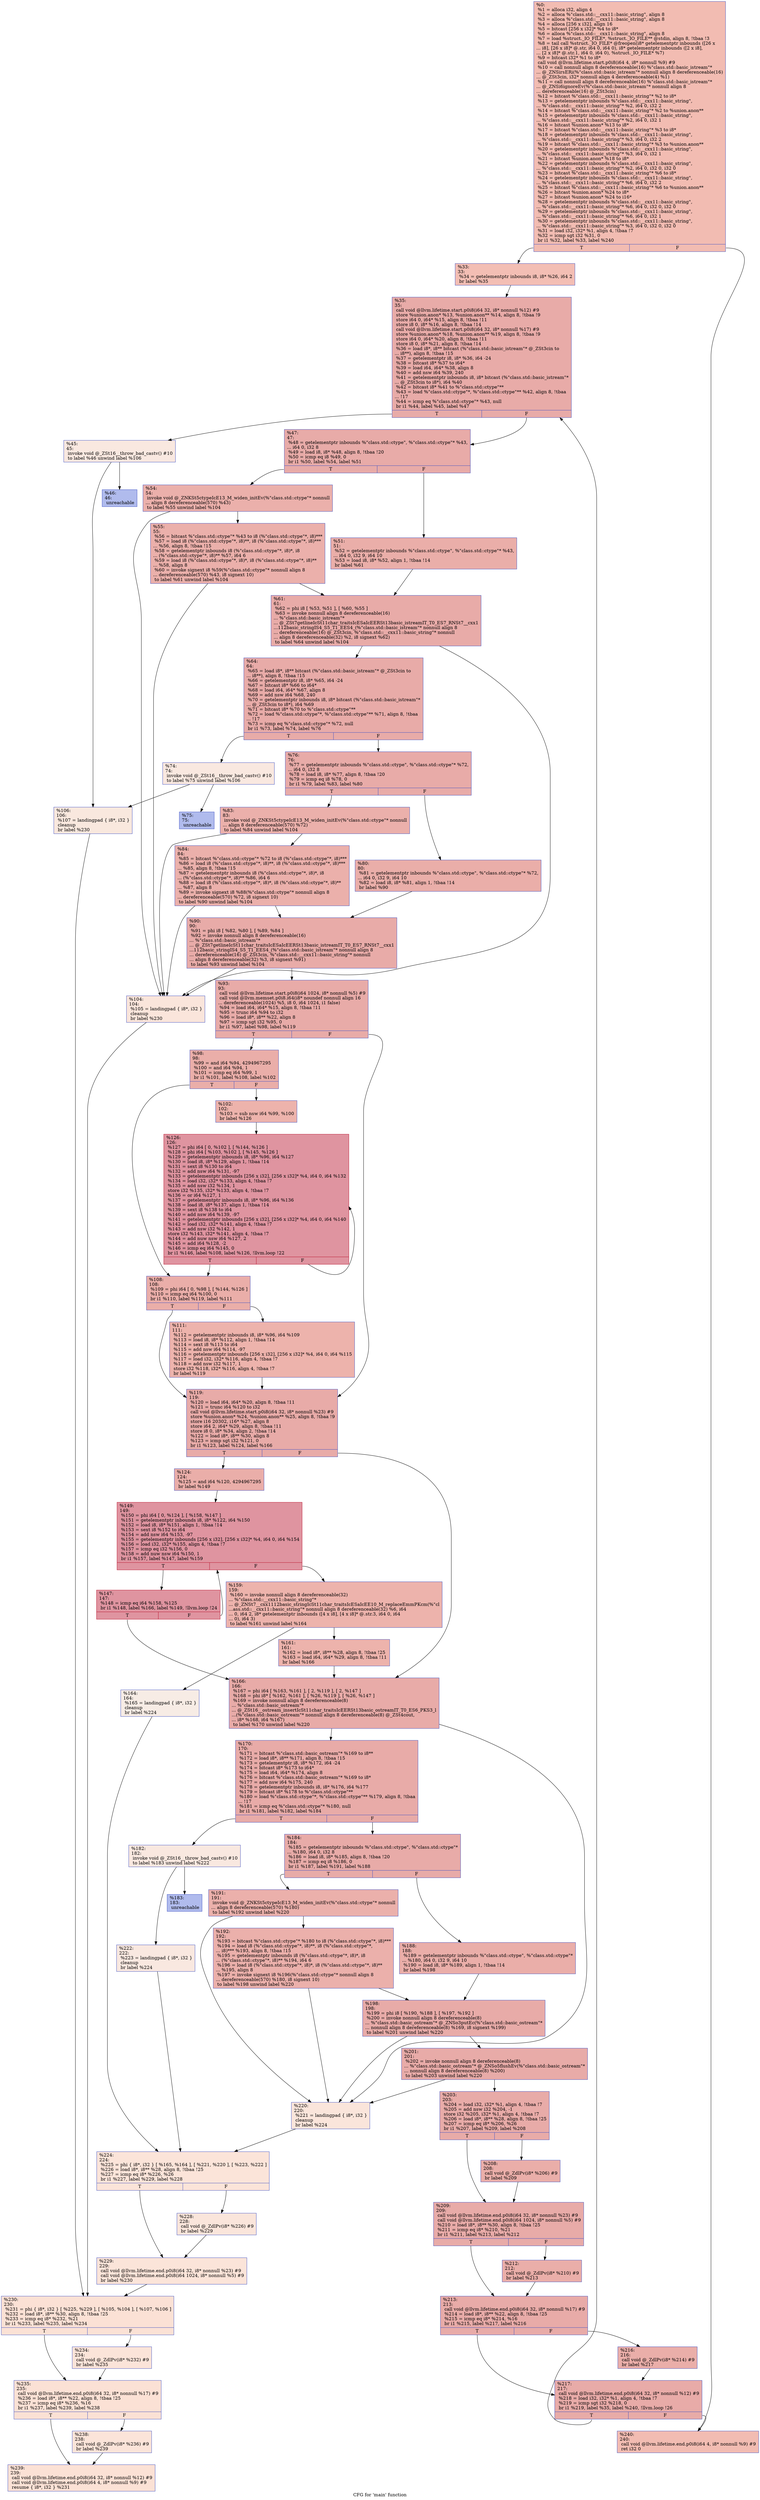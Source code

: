 digraph "CFG for 'main' function" {
	label="CFG for 'main' function";

	Node0x55a5cb21add0 [shape=record,color="#3d50c3ff", style=filled, fillcolor="#e1675170",label="{%0:\l  %1 = alloca i32, align 4\l  %2 = alloca %\"class.std::__cxx11::basic_string\", align 8\l  %3 = alloca %\"class.std::__cxx11::basic_string\", align 8\l  %4 = alloca [256 x i32], align 16\l  %5 = bitcast [256 x i32]* %4 to i8*\l  %6 = alloca %\"class.std::__cxx11::basic_string\", align 8\l  %7 = load %struct._IO_FILE*, %struct._IO_FILE** @stdin, align 8, !tbaa !3\l  %8 = tail call %struct._IO_FILE* @freopen(i8* getelementptr inbounds ([26 x\l... i8], [26 x i8]* @.str, i64 0, i64 0), i8* getelementptr inbounds ([2 x i8],\l... [2 x i8]* @.str.1, i64 0, i64 0), %struct._IO_FILE* %7)\l  %9 = bitcast i32* %1 to i8*\l  call void @llvm.lifetime.start.p0i8(i64 4, i8* nonnull %9) #9\l  %10 = call nonnull align 8 dereferenceable(16) %\"class.std::basic_istream\"*\l... @_ZNSirsERi(%\"class.std::basic_istream\"* nonnull align 8 dereferenceable(16)\l... @_ZSt3cin, i32* nonnull align 4 dereferenceable(4) %1)\l  %11 = call nonnull align 8 dereferenceable(16) %\"class.std::basic_istream\"*\l... @_ZNSi6ignoreEv(%\"class.std::basic_istream\"* nonnull align 8\l... dereferenceable(16) @_ZSt3cin)\l  %12 = bitcast %\"class.std::__cxx11::basic_string\"* %2 to i8*\l  %13 = getelementptr inbounds %\"class.std::__cxx11::basic_string\",\l... %\"class.std::__cxx11::basic_string\"* %2, i64 0, i32 2\l  %14 = bitcast %\"class.std::__cxx11::basic_string\"* %2 to %union.anon**\l  %15 = getelementptr inbounds %\"class.std::__cxx11::basic_string\",\l... %\"class.std::__cxx11::basic_string\"* %2, i64 0, i32 1\l  %16 = bitcast %union.anon* %13 to i8*\l  %17 = bitcast %\"class.std::__cxx11::basic_string\"* %3 to i8*\l  %18 = getelementptr inbounds %\"class.std::__cxx11::basic_string\",\l... %\"class.std::__cxx11::basic_string\"* %3, i64 0, i32 2\l  %19 = bitcast %\"class.std::__cxx11::basic_string\"* %3 to %union.anon**\l  %20 = getelementptr inbounds %\"class.std::__cxx11::basic_string\",\l... %\"class.std::__cxx11::basic_string\"* %3, i64 0, i32 1\l  %21 = bitcast %union.anon* %18 to i8*\l  %22 = getelementptr inbounds %\"class.std::__cxx11::basic_string\",\l... %\"class.std::__cxx11::basic_string\"* %2, i64 0, i32 0, i32 0\l  %23 = bitcast %\"class.std::__cxx11::basic_string\"* %6 to i8*\l  %24 = getelementptr inbounds %\"class.std::__cxx11::basic_string\",\l... %\"class.std::__cxx11::basic_string\"* %6, i64 0, i32 2\l  %25 = bitcast %\"class.std::__cxx11::basic_string\"* %6 to %union.anon**\l  %26 = bitcast %union.anon* %24 to i8*\l  %27 = bitcast %union.anon* %24 to i16*\l  %28 = getelementptr inbounds %\"class.std::__cxx11::basic_string\",\l... %\"class.std::__cxx11::basic_string\"* %6, i64 0, i32 0, i32 0\l  %29 = getelementptr inbounds %\"class.std::__cxx11::basic_string\",\l... %\"class.std::__cxx11::basic_string\"* %6, i64 0, i32 1\l  %30 = getelementptr inbounds %\"class.std::__cxx11::basic_string\",\l... %\"class.std::__cxx11::basic_string\"* %3, i64 0, i32 0, i32 0\l  %31 = load i32, i32* %1, align 4, !tbaa !7\l  %32 = icmp sgt i32 %31, 0\l  br i1 %32, label %33, label %240\l|{<s0>T|<s1>F}}"];
	Node0x55a5cb21add0:s0 -> Node0x55a5cb21e510;
	Node0x55a5cb21add0:s1 -> Node0x55a5cb21e5a0;
	Node0x55a5cb21e510 [shape=record,color="#3d50c3ff", style=filled, fillcolor="#e36c5570",label="{%33:\l33:                                               \l  %34 = getelementptr inbounds i8, i8* %26, i64 2\l  br label %35\l}"];
	Node0x55a5cb21e510 -> Node0x55a5cb21e7b0;
	Node0x55a5cb21e7b0 [shape=record,color="#3d50c3ff", style=filled, fillcolor="#cc403a70",label="{%35:\l35:                                               \l  call void @llvm.lifetime.start.p0i8(i64 32, i8* nonnull %12) #9\l  store %union.anon* %13, %union.anon** %14, align 8, !tbaa !9\l  store i64 0, i64* %15, align 8, !tbaa !11\l  store i8 0, i8* %16, align 8, !tbaa !14\l  call void @llvm.lifetime.start.p0i8(i64 32, i8* nonnull %17) #9\l  store %union.anon* %18, %union.anon** %19, align 8, !tbaa !9\l  store i64 0, i64* %20, align 8, !tbaa !11\l  store i8 0, i8* %21, align 8, !tbaa !14\l  %36 = load i8*, i8** bitcast (%\"class.std::basic_istream\"* @_ZSt3cin to\l... i8**), align 8, !tbaa !15\l  %37 = getelementptr i8, i8* %36, i64 -24\l  %38 = bitcast i8* %37 to i64*\l  %39 = load i64, i64* %38, align 8\l  %40 = add nsw i64 %39, 240\l  %41 = getelementptr inbounds i8, i8* bitcast (%\"class.std::basic_istream\"*\l... @_ZSt3cin to i8*), i64 %40\l  %42 = bitcast i8* %41 to %\"class.std::ctype\"**\l  %43 = load %\"class.std::ctype\"*, %\"class.std::ctype\"** %42, align 8, !tbaa\l... !17\l  %44 = icmp eq %\"class.std::ctype\"* %43, null\l  br i1 %44, label %45, label %47\l|{<s0>T|<s1>F}}"];
	Node0x55a5cb21e7b0:s0 -> Node0x55a5cb220b90;
	Node0x55a5cb21e7b0:s1 -> Node0x55a5cb220c20;
	Node0x55a5cb220b90 [shape=record,color="#3d50c3ff", style=filled, fillcolor="#f1ccb870",label="{%45:\l45:                                               \l  invoke void @_ZSt16__throw_bad_castv() #10\l          to label %46 unwind label %106\l}"];
	Node0x55a5cb220b90 -> Node0x55a5cb220db0;
	Node0x55a5cb220b90 -> Node0x55a5cb220e00;
	Node0x55a5cb220db0 [shape=record,color="#3d50c3ff", style=filled, fillcolor="#4c66d670",label="{%46:\l46:                                               \l  unreachable\l}"];
	Node0x55a5cb220c20 [shape=record,color="#3d50c3ff", style=filled, fillcolor="#cc403a70",label="{%47:\l47:                                               \l  %48 = getelementptr inbounds %\"class.std::ctype\", %\"class.std::ctype\"* %43,\l... i64 0, i32 8\l  %49 = load i8, i8* %48, align 8, !tbaa !20\l  %50 = icmp eq i8 %49, 0\l  br i1 %50, label %54, label %51\l|{<s0>T|<s1>F}}"];
	Node0x55a5cb220c20:s0 -> Node0x55a5cb221390;
	Node0x55a5cb220c20:s1 -> Node0x55a5cb221420;
	Node0x55a5cb221420 [shape=record,color="#3d50c3ff", style=filled, fillcolor="#d0473d70",label="{%51:\l51:                                               \l  %52 = getelementptr inbounds %\"class.std::ctype\", %\"class.std::ctype\"* %43,\l... i64 0, i32 9, i64 10\l  %53 = load i8, i8* %52, align 1, !tbaa !14\l  br label %61\l}"];
	Node0x55a5cb221420 -> Node0x55a5cb221630;
	Node0x55a5cb221390 [shape=record,color="#3d50c3ff", style=filled, fillcolor="#d24b4070",label="{%54:\l54:                                               \l  invoke void @_ZNKSt5ctypeIcE13_M_widen_initEv(%\"class.std::ctype\"* nonnull\l... align 8 dereferenceable(570) %43)\l          to label %55 unwind label %104\l}"];
	Node0x55a5cb221390 -> Node0x55a5cb221770;
	Node0x55a5cb221390 -> Node0x55a5cb2217c0;
	Node0x55a5cb221770 [shape=record,color="#3d50c3ff", style=filled, fillcolor="#d24b4070",label="{%55:\l55:                                               \l  %56 = bitcast %\"class.std::ctype\"* %43 to i8 (%\"class.std::ctype\"*, i8)***\l  %57 = load i8 (%\"class.std::ctype\"*, i8)**, i8 (%\"class.std::ctype\"*, i8)***\l... %56, align 8, !tbaa !15\l  %58 = getelementptr inbounds i8 (%\"class.std::ctype\"*, i8)*, i8\l... (%\"class.std::ctype\"*, i8)** %57, i64 6\l  %59 = load i8 (%\"class.std::ctype\"*, i8)*, i8 (%\"class.std::ctype\"*, i8)**\l... %58, align 8\l  %60 = invoke signext i8 %59(%\"class.std::ctype\"* nonnull align 8\l... dereferenceable(570) %43, i8 signext 10)\l          to label %61 unwind label %104\l}"];
	Node0x55a5cb221770 -> Node0x55a5cb221630;
	Node0x55a5cb221770 -> Node0x55a5cb2217c0;
	Node0x55a5cb221630 [shape=record,color="#3d50c3ff", style=filled, fillcolor="#cc403a70",label="{%61:\l61:                                               \l  %62 = phi i8 [ %53, %51 ], [ %60, %55 ]\l  %63 = invoke nonnull align 8 dereferenceable(16)\l... %\"class.std::basic_istream\"*\l... @_ZSt7getlineIcSt11char_traitsIcESaIcEERSt13basic_istreamIT_T0_ES7_RNSt7__cxx1\l...112basic_stringIS4_S5_T1_EES4_(%\"class.std::basic_istream\"* nonnull align 8\l... dereferenceable(16) @_ZSt3cin, %\"class.std::__cxx11::basic_string\"* nonnull\l... align 8 dereferenceable(32) %2, i8 signext %62)\l          to label %64 unwind label %104\l}"];
	Node0x55a5cb221630 -> Node0x55a5cb222e00;
	Node0x55a5cb221630 -> Node0x55a5cb2217c0;
	Node0x55a5cb222e00 [shape=record,color="#3d50c3ff", style=filled, fillcolor="#cc403a70",label="{%64:\l64:                                               \l  %65 = load i8*, i8** bitcast (%\"class.std::basic_istream\"* @_ZSt3cin to\l... i8**), align 8, !tbaa !15\l  %66 = getelementptr i8, i8* %65, i64 -24\l  %67 = bitcast i8* %66 to i64*\l  %68 = load i64, i64* %67, align 8\l  %69 = add nsw i64 %68, 240\l  %70 = getelementptr inbounds i8, i8* bitcast (%\"class.std::basic_istream\"*\l... @_ZSt3cin to i8*), i64 %69\l  %71 = bitcast i8* %70 to %\"class.std::ctype\"**\l  %72 = load %\"class.std::ctype\"*, %\"class.std::ctype\"** %71, align 8, !tbaa\l... !17\l  %73 = icmp eq %\"class.std::ctype\"* %72, null\l  br i1 %73, label %74, label %76\l|{<s0>T|<s1>F}}"];
	Node0x55a5cb222e00:s0 -> Node0x55a5cb223a80;
	Node0x55a5cb222e00:s1 -> Node0x55a5cb223ad0;
	Node0x55a5cb223a80 [shape=record,color="#3d50c3ff", style=filled, fillcolor="#f1ccb870",label="{%74:\l74:                                               \l  invoke void @_ZSt16__throw_bad_castv() #10\l          to label %75 unwind label %106\l}"];
	Node0x55a5cb223a80 -> Node0x55a5cb223c40;
	Node0x55a5cb223a80 -> Node0x55a5cb220e00;
	Node0x55a5cb223c40 [shape=record,color="#3d50c3ff", style=filled, fillcolor="#4c66d670",label="{%75:\l75:                                               \l  unreachable\l}"];
	Node0x55a5cb223ad0 [shape=record,color="#3d50c3ff", style=filled, fillcolor="#cc403a70",label="{%76:\l76:                                               \l  %77 = getelementptr inbounds %\"class.std::ctype\", %\"class.std::ctype\"* %72,\l... i64 0, i32 8\l  %78 = load i8, i8* %77, align 8, !tbaa !20\l  %79 = icmp eq i8 %78, 0\l  br i1 %79, label %83, label %80\l|{<s0>T|<s1>F}}"];
	Node0x55a5cb223ad0:s0 -> Node0x55a5cb2245f0;
	Node0x55a5cb223ad0:s1 -> Node0x55a5cb224640;
	Node0x55a5cb224640 [shape=record,color="#3d50c3ff", style=filled, fillcolor="#d0473d70",label="{%80:\l80:                                               \l  %81 = getelementptr inbounds %\"class.std::ctype\", %\"class.std::ctype\"* %72,\l... i64 0, i32 9, i64 10\l  %82 = load i8, i8* %81, align 1, !tbaa !14\l  br label %90\l}"];
	Node0x55a5cb224640 -> Node0x55a5cb2247b0;
	Node0x55a5cb2245f0 [shape=record,color="#3d50c3ff", style=filled, fillcolor="#d24b4070",label="{%83:\l83:                                               \l  invoke void @_ZNKSt5ctypeIcE13_M_widen_initEv(%\"class.std::ctype\"* nonnull\l... align 8 dereferenceable(570) %72)\l          to label %84 unwind label %104\l}"];
	Node0x55a5cb2245f0 -> Node0x55a5cb224870;
	Node0x55a5cb2245f0 -> Node0x55a5cb2217c0;
	Node0x55a5cb224870 [shape=record,color="#3d50c3ff", style=filled, fillcolor="#d24b4070",label="{%84:\l84:                                               \l  %85 = bitcast %\"class.std::ctype\"* %72 to i8 (%\"class.std::ctype\"*, i8)***\l  %86 = load i8 (%\"class.std::ctype\"*, i8)**, i8 (%\"class.std::ctype\"*, i8)***\l... %85, align 8, !tbaa !15\l  %87 = getelementptr inbounds i8 (%\"class.std::ctype\"*, i8)*, i8\l... (%\"class.std::ctype\"*, i8)** %86, i64 6\l  %88 = load i8 (%\"class.std::ctype\"*, i8)*, i8 (%\"class.std::ctype\"*, i8)**\l... %87, align 8\l  %89 = invoke signext i8 %88(%\"class.std::ctype\"* nonnull align 8\l... dereferenceable(570) %72, i8 signext 10)\l          to label %90 unwind label %104\l}"];
	Node0x55a5cb224870 -> Node0x55a5cb2247b0;
	Node0x55a5cb224870 -> Node0x55a5cb2217c0;
	Node0x55a5cb2247b0 [shape=record,color="#3d50c3ff", style=filled, fillcolor="#cc403a70",label="{%90:\l90:                                               \l  %91 = phi i8 [ %82, %80 ], [ %89, %84 ]\l  %92 = invoke nonnull align 8 dereferenceable(16)\l... %\"class.std::basic_istream\"*\l... @_ZSt7getlineIcSt11char_traitsIcESaIcEERSt13basic_istreamIT_T0_ES7_RNSt7__cxx1\l...112basic_stringIS4_S5_T1_EES4_(%\"class.std::basic_istream\"* nonnull align 8\l... dereferenceable(16) @_ZSt3cin, %\"class.std::__cxx11::basic_string\"* nonnull\l... align 8 dereferenceable(32) %3, i8 signext %91)\l          to label %93 unwind label %104\l}"];
	Node0x55a5cb2247b0 -> Node0x55a5cb224e00;
	Node0x55a5cb2247b0 -> Node0x55a5cb2217c0;
	Node0x55a5cb224e00 [shape=record,color="#3d50c3ff", style=filled, fillcolor="#cc403a70",label="{%93:\l93:                                               \l  call void @llvm.lifetime.start.p0i8(i64 1024, i8* nonnull %5) #9\l  call void @llvm.memset.p0i8.i64(i8* noundef nonnull align 16\l... dereferenceable(1024) %5, i8 0, i64 1024, i1 false)\l  %94 = load i64, i64* %15, align 8, !tbaa !11\l  %95 = trunc i64 %94 to i32\l  %96 = load i8*, i8** %22, align 8\l  %97 = icmp sgt i32 %95, 0\l  br i1 %97, label %98, label %119\l|{<s0>T|<s1>F}}"];
	Node0x55a5cb224e00:s0 -> Node0x55a5cb225650;
	Node0x55a5cb224e00:s1 -> Node0x55a5cb2256a0;
	Node0x55a5cb225650 [shape=record,color="#3d50c3ff", style=filled, fillcolor="#d0473d70",label="{%98:\l98:                                               \l  %99 = and i64 %94, 4294967295\l  %100 = and i64 %94, 1\l  %101 = icmp eq i64 %99, 1\l  br i1 %101, label %108, label %102\l|{<s0>T|<s1>F}}"];
	Node0x55a5cb225650:s0 -> Node0x55a5cb225980;
	Node0x55a5cb225650:s1 -> Node0x55a5cb2259d0;
	Node0x55a5cb2259d0 [shape=record,color="#3d50c3ff", style=filled, fillcolor="#d6524470",label="{%102:\l102:                                              \l  %103 = sub nsw i64 %99, %100\l  br label %126\l}"];
	Node0x55a5cb2259d0 -> Node0x55a5cb225ba0;
	Node0x55a5cb2217c0 [shape=record,color="#3d50c3ff", style=filled, fillcolor="#f4c5ad70",label="{%104:\l104:                                              \l  %105 = landingpad \{ i8*, i32 \}\l          cleanup\l  br label %230\l}"];
	Node0x55a5cb2217c0 -> Node0x55a5cb225cb0;
	Node0x55a5cb220e00 [shape=record,color="#3d50c3ff", style=filled, fillcolor="#f2cab570",label="{%106:\l106:                                              \l  %107 = landingpad \{ i8*, i32 \}\l          cleanup\l  br label %230\l}"];
	Node0x55a5cb220e00 -> Node0x55a5cb225cb0;
	Node0x55a5cb225980 [shape=record,color="#3d50c3ff", style=filled, fillcolor="#d0473d70",label="{%108:\l108:                                              \l  %109 = phi i64 [ 0, %98 ], [ %144, %126 ]\l  %110 = icmp eq i64 %100, 0\l  br i1 %110, label %119, label %111\l|{<s0>T|<s1>F}}"];
	Node0x55a5cb225980:s0 -> Node0x55a5cb2256a0;
	Node0x55a5cb225980:s1 -> Node0x55a5cb225fc0;
	Node0x55a5cb225fc0 [shape=record,color="#3d50c3ff", style=filled, fillcolor="#d6524470",label="{%111:\l111:                                              \l  %112 = getelementptr inbounds i8, i8* %96, i64 %109\l  %113 = load i8, i8* %112, align 1, !tbaa !14\l  %114 = sext i8 %113 to i64\l  %115 = add nsw i64 %114, -97\l  %116 = getelementptr inbounds [256 x i32], [256 x i32]* %4, i64 0, i64 %115\l  %117 = load i32, i32* %116, align 4, !tbaa !7\l  %118 = add nsw i32 %117, 1\l  store i32 %118, i32* %116, align 4, !tbaa !7\l  br label %119\l}"];
	Node0x55a5cb225fc0 -> Node0x55a5cb2256a0;
	Node0x55a5cb2256a0 [shape=record,color="#3d50c3ff", style=filled, fillcolor="#cc403a70",label="{%119:\l119:                                              \l  %120 = load i64, i64* %20, align 8, !tbaa !11\l  %121 = trunc i64 %120 to i32\l  call void @llvm.lifetime.start.p0i8(i64 32, i8* nonnull %23) #9\l  store %union.anon* %24, %union.anon** %25, align 8, !tbaa !9\l  store i16 20302, i16* %27, align 8\l  store i64 2, i64* %29, align 8, !tbaa !11\l  store i8 0, i8* %34, align 2, !tbaa !14\l  %122 = load i8*, i8** %30, align 8\l  %123 = icmp sgt i32 %121, 0\l  br i1 %123, label %124, label %166\l|{<s0>T|<s1>F}}"];
	Node0x55a5cb2256a0:s0 -> Node0x55a5cb2271c0;
	Node0x55a5cb2256a0:s1 -> Node0x55a5cb227210;
	Node0x55a5cb2271c0 [shape=record,color="#3d50c3ff", style=filled, fillcolor="#d0473d70",label="{%124:\l124:                                              \l  %125 = and i64 %120, 4294967295\l  br label %149\l}"];
	Node0x55a5cb2271c0 -> Node0x55a5cb2273a0;
	Node0x55a5cb225ba0 [shape=record,color="#b70d28ff", style=filled, fillcolor="#b70d2870",label="{%126:\l126:                                              \l  %127 = phi i64 [ 0, %102 ], [ %144, %126 ]\l  %128 = phi i64 [ %103, %102 ], [ %145, %126 ]\l  %129 = getelementptr inbounds i8, i8* %96, i64 %127\l  %130 = load i8, i8* %129, align 1, !tbaa !14\l  %131 = sext i8 %130 to i64\l  %132 = add nsw i64 %131, -97\l  %133 = getelementptr inbounds [256 x i32], [256 x i32]* %4, i64 0, i64 %132\l  %134 = load i32, i32* %133, align 4, !tbaa !7\l  %135 = add nsw i32 %134, 1\l  store i32 %135, i32* %133, align 4, !tbaa !7\l  %136 = or i64 %127, 1\l  %137 = getelementptr inbounds i8, i8* %96, i64 %136\l  %138 = load i8, i8* %137, align 1, !tbaa !14\l  %139 = sext i8 %138 to i64\l  %140 = add nsw i64 %139, -97\l  %141 = getelementptr inbounds [256 x i32], [256 x i32]* %4, i64 0, i64 %140\l  %142 = load i32, i32* %141, align 4, !tbaa !7\l  %143 = add nsw i32 %142, 1\l  store i32 %143, i32* %141, align 4, !tbaa !7\l  %144 = add nuw nsw i64 %127, 2\l  %145 = add i64 %128, -2\l  %146 = icmp eq i64 %145, 0\l  br i1 %146, label %108, label %126, !llvm.loop !22\l|{<s0>T|<s1>F}}"];
	Node0x55a5cb225ba0:s0 -> Node0x55a5cb225980;
	Node0x55a5cb225ba0:s1 -> Node0x55a5cb225ba0;
	Node0x55a5cb228980 [shape=record,color="#b70d28ff", style=filled, fillcolor="#b70d2870",label="{%147:\l147:                                              \l  %148 = icmp eq i64 %158, %125\l  br i1 %148, label %166, label %149, !llvm.loop !24\l|{<s0>T|<s1>F}}"];
	Node0x55a5cb228980:s0 -> Node0x55a5cb227210;
	Node0x55a5cb228980:s1 -> Node0x55a5cb2273a0;
	Node0x55a5cb2273a0 [shape=record,color="#b70d28ff", style=filled, fillcolor="#b70d2870",label="{%149:\l149:                                              \l  %150 = phi i64 [ 0, %124 ], [ %158, %147 ]\l  %151 = getelementptr inbounds i8, i8* %122, i64 %150\l  %152 = load i8, i8* %151, align 1, !tbaa !14\l  %153 = sext i8 %152 to i64\l  %154 = add nsw i64 %153, -97\l  %155 = getelementptr inbounds [256 x i32], [256 x i32]* %4, i64 0, i64 %154\l  %156 = load i32, i32* %155, align 4, !tbaa !7\l  %157 = icmp eq i32 %156, 0\l  %158 = add nuw nsw i64 %150, 1\l  br i1 %157, label %147, label %159\l|{<s0>T|<s1>F}}"];
	Node0x55a5cb2273a0:s0 -> Node0x55a5cb228980;
	Node0x55a5cb2273a0:s1 -> Node0x55a5cb2290e0;
	Node0x55a5cb2290e0 [shape=record,color="#3d50c3ff", style=filled, fillcolor="#d6524470",label="{%159:\l159:                                              \l  %160 = invoke nonnull align 8 dereferenceable(32)\l... %\"class.std::__cxx11::basic_string\"*\l... @_ZNSt7__cxx1112basic_stringIcSt11char_traitsIcESaIcEE10_M_replaceEmmPKcm(%\"cl\l...ass.std::__cxx11::basic_string\"* nonnull align 8 dereferenceable(32) %6, i64\l... 0, i64 2, i8* getelementptr inbounds ([4 x i8], [4 x i8]* @.str.3, i64 0, i64\l... 0), i64 3)\l          to label %161 unwind label %164\l}"];
	Node0x55a5cb2290e0 -> Node0x55a5cb2292f0;
	Node0x55a5cb2290e0 -> Node0x55a5cb229340;
	Node0x55a5cb2292f0 [shape=record,color="#3d50c3ff", style=filled, fillcolor="#d6524470",label="{%161:\l161:                                              \l  %162 = load i8*, i8** %28, align 8, !tbaa !25\l  %163 = load i64, i64* %29, align 8, !tbaa !11\l  br label %166\l}"];
	Node0x55a5cb2292f0 -> Node0x55a5cb227210;
	Node0x55a5cb229340 [shape=record,color="#3d50c3ff", style=filled, fillcolor="#ecd3c570",label="{%164:\l164:                                              \l  %165 = landingpad \{ i8*, i32 \}\l          cleanup\l  br label %224\l}"];
	Node0x55a5cb229340 -> Node0x55a5cb229940;
	Node0x55a5cb227210 [shape=record,color="#3d50c3ff", style=filled, fillcolor="#cc403a70",label="{%166:\l166:                                              \l  %167 = phi i64 [ %163, %161 ], [ 2, %119 ], [ 2, %147 ]\l  %168 = phi i8* [ %162, %161 ], [ %26, %119 ], [ %26, %147 ]\l  %169 = invoke nonnull align 8 dereferenceable(8)\l... %\"class.std::basic_ostream\"*\l... @_ZSt16__ostream_insertIcSt11char_traitsIcEERSt13basic_ostreamIT_T0_ES6_PKS3_l\l...(%\"class.std::basic_ostream\"* nonnull align 8 dereferenceable(8) @_ZSt4cout,\l... i8* %168, i64 %167)\l          to label %170 unwind label %220\l}"];
	Node0x55a5cb227210 -> Node0x55a5cb229bf0;
	Node0x55a5cb227210 -> Node0x55a5cb229c40;
	Node0x55a5cb229bf0 [shape=record,color="#3d50c3ff", style=filled, fillcolor="#cc403a70",label="{%170:\l170:                                              \l  %171 = bitcast %\"class.std::basic_ostream\"* %169 to i8**\l  %172 = load i8*, i8** %171, align 8, !tbaa !15\l  %173 = getelementptr i8, i8* %172, i64 -24\l  %174 = bitcast i8* %173 to i64*\l  %175 = load i64, i64* %174, align 8\l  %176 = bitcast %\"class.std::basic_ostream\"* %169 to i8*\l  %177 = add nsw i64 %175, 240\l  %178 = getelementptr inbounds i8, i8* %176, i64 %177\l  %179 = bitcast i8* %178 to %\"class.std::ctype\"**\l  %180 = load %\"class.std::ctype\"*, %\"class.std::ctype\"** %179, align 8, !tbaa\l... !17\l  %181 = icmp eq %\"class.std::ctype\"* %180, null\l  br i1 %181, label %182, label %184\l|{<s0>T|<s1>F}}"];
	Node0x55a5cb229bf0:s0 -> Node0x55a5cb22a570;
	Node0x55a5cb229bf0:s1 -> Node0x55a5cb22a5c0;
	Node0x55a5cb22a570 [shape=record,color="#3d50c3ff", style=filled, fillcolor="#f1ccb870",label="{%182:\l182:                                              \l  invoke void @_ZSt16__throw_bad_castv() #10\l          to label %183 unwind label %222\l}"];
	Node0x55a5cb22a570 -> Node0x55a5cb22a730;
	Node0x55a5cb22a570 -> Node0x55a5cb22a780;
	Node0x55a5cb22a730 [shape=record,color="#3d50c3ff", style=filled, fillcolor="#4c66d670",label="{%183:\l183:                                              \l  unreachable\l}"];
	Node0x55a5cb22a5c0 [shape=record,color="#3d50c3ff", style=filled, fillcolor="#cc403a70",label="{%184:\l184:                                              \l  %185 = getelementptr inbounds %\"class.std::ctype\", %\"class.std::ctype\"*\l... %180, i64 0, i32 8\l  %186 = load i8, i8* %185, align 8, !tbaa !20\l  %187 = icmp eq i8 %186, 0\l  br i1 %187, label %191, label %188\l|{<s0>T|<s1>F}}"];
	Node0x55a5cb22a5c0:s0 -> Node0x55a5cb22ab60;
	Node0x55a5cb22a5c0:s1 -> Node0x55a5cb22abb0;
	Node0x55a5cb22abb0 [shape=record,color="#3d50c3ff", style=filled, fillcolor="#d0473d70",label="{%188:\l188:                                              \l  %189 = getelementptr inbounds %\"class.std::ctype\", %\"class.std::ctype\"*\l... %180, i64 0, i32 9, i64 10\l  %190 = load i8, i8* %189, align 1, !tbaa !14\l  br label %198\l}"];
	Node0x55a5cb22abb0 -> Node0x55a5cb22ae00;
	Node0x55a5cb22ab60 [shape=record,color="#3d50c3ff", style=filled, fillcolor="#d24b4070",label="{%191:\l191:                                              \l  invoke void @_ZNKSt5ctypeIcE13_M_widen_initEv(%\"class.std::ctype\"* nonnull\l... align 8 dereferenceable(570) %180)\l          to label %192 unwind label %220\l}"];
	Node0x55a5cb22ab60 -> Node0x55a5cb22aec0;
	Node0x55a5cb22ab60 -> Node0x55a5cb229c40;
	Node0x55a5cb22aec0 [shape=record,color="#3d50c3ff", style=filled, fillcolor="#d24b4070",label="{%192:\l192:                                              \l  %193 = bitcast %\"class.std::ctype\"* %180 to i8 (%\"class.std::ctype\"*, i8)***\l  %194 = load i8 (%\"class.std::ctype\"*, i8)**, i8 (%\"class.std::ctype\"*,\l... i8)*** %193, align 8, !tbaa !15\l  %195 = getelementptr inbounds i8 (%\"class.std::ctype\"*, i8)*, i8\l... (%\"class.std::ctype\"*, i8)** %194, i64 6\l  %196 = load i8 (%\"class.std::ctype\"*, i8)*, i8 (%\"class.std::ctype\"*, i8)**\l... %195, align 8\l  %197 = invoke signext i8 %196(%\"class.std::ctype\"* nonnull align 8\l... dereferenceable(570) %180, i8 signext 10)\l          to label %198 unwind label %220\l}"];
	Node0x55a5cb22aec0 -> Node0x55a5cb22ae00;
	Node0x55a5cb22aec0 -> Node0x55a5cb229c40;
	Node0x55a5cb22ae00 [shape=record,color="#3d50c3ff", style=filled, fillcolor="#cc403a70",label="{%198:\l198:                                              \l  %199 = phi i8 [ %190, %188 ], [ %197, %192 ]\l  %200 = invoke nonnull align 8 dereferenceable(8)\l... %\"class.std::basic_ostream\"* @_ZNSo3putEc(%\"class.std::basic_ostream\"*\l... nonnull align 8 dereferenceable(8) %169, i8 signext %199)\l          to label %201 unwind label %220\l}"];
	Node0x55a5cb22ae00 -> Node0x55a5cb22b3f0;
	Node0x55a5cb22ae00 -> Node0x55a5cb229c40;
	Node0x55a5cb22b3f0 [shape=record,color="#3d50c3ff", style=filled, fillcolor="#cc403a70",label="{%201:\l201:                                              \l  %202 = invoke nonnull align 8 dereferenceable(8)\l... %\"class.std::basic_ostream\"* @_ZNSo5flushEv(%\"class.std::basic_ostream\"*\l... nonnull align 8 dereferenceable(8) %200)\l          to label %203 unwind label %220\l}"];
	Node0x55a5cb22b3f0 -> Node0x55a5cb22b680;
	Node0x55a5cb22b3f0 -> Node0x55a5cb229c40;
	Node0x55a5cb22b680 [shape=record,color="#3d50c3ff", style=filled, fillcolor="#cc403a70",label="{%203:\l203:                                              \l  %204 = load i32, i32* %1, align 4, !tbaa !7\l  %205 = add nsw i32 %204, -1\l  store i32 %205, i32* %1, align 4, !tbaa !7\l  %206 = load i8*, i8** %28, align 8, !tbaa !25\l  %207 = icmp eq i8* %206, %26\l  br i1 %207, label %209, label %208\l|{<s0>T|<s1>F}}"];
	Node0x55a5cb22b680:s0 -> Node0x55a5cb22c1c0;
	Node0x55a5cb22b680:s1 -> Node0x55a5cb22c210;
	Node0x55a5cb22c210 [shape=record,color="#3d50c3ff", style=filled, fillcolor="#d0473d70",label="{%208:\l208:                                              \l  call void @_ZdlPv(i8* %206) #9\l  br label %209\l}"];
	Node0x55a5cb22c210 -> Node0x55a5cb22c1c0;
	Node0x55a5cb22c1c0 [shape=record,color="#3d50c3ff", style=filled, fillcolor="#cc403a70",label="{%209:\l209:                                              \l  call void @llvm.lifetime.end.p0i8(i64 32, i8* nonnull %23) #9\l  call void @llvm.lifetime.end.p0i8(i64 1024, i8* nonnull %5) #9\l  %210 = load i8*, i8** %30, align 8, !tbaa !25\l  %211 = icmp eq i8* %210, %21\l  br i1 %211, label %213, label %212\l|{<s0>T|<s1>F}}"];
	Node0x55a5cb22c1c0:s0 -> Node0x55a5cb22cab0;
	Node0x55a5cb22c1c0:s1 -> Node0x55a5cb22cb00;
	Node0x55a5cb22cb00 [shape=record,color="#3d50c3ff", style=filled, fillcolor="#d0473d70",label="{%212:\l212:                                              \l  call void @_ZdlPv(i8* %210) #9\l  br label %213\l}"];
	Node0x55a5cb22cb00 -> Node0x55a5cb22cab0;
	Node0x55a5cb22cab0 [shape=record,color="#3d50c3ff", style=filled, fillcolor="#cc403a70",label="{%213:\l213:                                              \l  call void @llvm.lifetime.end.p0i8(i64 32, i8* nonnull %17) #9\l  %214 = load i8*, i8** %22, align 8, !tbaa !25\l  %215 = icmp eq i8* %214, %16\l  br i1 %215, label %217, label %216\l|{<s0>T|<s1>F}}"];
	Node0x55a5cb22cab0:s0 -> Node0x55a5cb21b390;
	Node0x55a5cb22cab0:s1 -> Node0x55a5cb21b3e0;
	Node0x55a5cb21b3e0 [shape=record,color="#3d50c3ff", style=filled, fillcolor="#d0473d70",label="{%216:\l216:                                              \l  call void @_ZdlPv(i8* %214) #9\l  br label %217\l}"];
	Node0x55a5cb21b3e0 -> Node0x55a5cb21b390;
	Node0x55a5cb21b390 [shape=record,color="#3d50c3ff", style=filled, fillcolor="#cc403a70",label="{%217:\l217:                                              \l  call void @llvm.lifetime.end.p0i8(i64 32, i8* nonnull %12) #9\l  %218 = load i32, i32* %1, align 4, !tbaa !7\l  %219 = icmp sgt i32 %218, 0\l  br i1 %219, label %35, label %240, !llvm.loop !26\l|{<s0>T|<s1>F}}"];
	Node0x55a5cb21b390:s0 -> Node0x55a5cb21e7b0;
	Node0x55a5cb21b390:s1 -> Node0x55a5cb21e5a0;
	Node0x55a5cb229c40 [shape=record,color="#3d50c3ff", style=filled, fillcolor="#f4c5ad70",label="{%220:\l220:                                              \l  %221 = landingpad \{ i8*, i32 \}\l          cleanup\l  br label %224\l}"];
	Node0x55a5cb229c40 -> Node0x55a5cb229940;
	Node0x55a5cb22a780 [shape=record,color="#3d50c3ff", style=filled, fillcolor="#f1ccb870",label="{%222:\l222:                                              \l  %223 = landingpad \{ i8*, i32 \}\l          cleanup\l  br label %224\l}"];
	Node0x55a5cb22a780 -> Node0x55a5cb229940;
	Node0x55a5cb229940 [shape=record,color="#3d50c3ff", style=filled, fillcolor="#f5c1a970",label="{%224:\l224:                                              \l  %225 = phi \{ i8*, i32 \} [ %165, %164 ], [ %221, %220 ], [ %223, %222 ]\l  %226 = load i8*, i8** %28, align 8, !tbaa !25\l  %227 = icmp eq i8* %226, %26\l  br i1 %227, label %229, label %228\l|{<s0>T|<s1>F}}"];
	Node0x55a5cb229940:s0 -> Node0x55a5cb21bca0;
	Node0x55a5cb229940:s1 -> Node0x55a5cb22e3c0;
	Node0x55a5cb22e3c0 [shape=record,color="#3d50c3ff", style=filled, fillcolor="#f4c5ad70",label="{%228:\l228:                                              \l  call void @_ZdlPv(i8* %226) #9\l  br label %229\l}"];
	Node0x55a5cb22e3c0 -> Node0x55a5cb21bca0;
	Node0x55a5cb21bca0 [shape=record,color="#3d50c3ff", style=filled, fillcolor="#f5c1a970",label="{%229:\l229:                                              \l  call void @llvm.lifetime.end.p0i8(i64 32, i8* nonnull %23) #9\l  call void @llvm.lifetime.end.p0i8(i64 1024, i8* nonnull %5) #9\l  br label %230\l}"];
	Node0x55a5cb21bca0 -> Node0x55a5cb225cb0;
	Node0x55a5cb225cb0 [shape=record,color="#3d50c3ff", style=filled, fillcolor="#f7bca170",label="{%230:\l230:                                              \l  %231 = phi \{ i8*, i32 \} [ %225, %229 ], [ %105, %104 ], [ %107, %106 ]\l  %232 = load i8*, i8** %30, align 8, !tbaa !25\l  %233 = icmp eq i8* %232, %21\l  br i1 %233, label %235, label %234\l|{<s0>T|<s1>F}}"];
	Node0x55a5cb225cb0:s0 -> Node0x55a5cb22eb00;
	Node0x55a5cb225cb0:s1 -> Node0x55a5cb22eb50;
	Node0x55a5cb22eb50 [shape=record,color="#3d50c3ff", style=filled, fillcolor="#f5c1a970",label="{%234:\l234:                                              \l  call void @_ZdlPv(i8* %232) #9\l  br label %235\l}"];
	Node0x55a5cb22eb50 -> Node0x55a5cb22eb00;
	Node0x55a5cb22eb00 [shape=record,color="#3d50c3ff", style=filled, fillcolor="#f7bca170",label="{%235:\l235:                                              \l  call void @llvm.lifetime.end.p0i8(i64 32, i8* nonnull %17) #9\l  %236 = load i8*, i8** %22, align 8, !tbaa !25\l  %237 = icmp eq i8* %236, %16\l  br i1 %237, label %239, label %238\l|{<s0>T|<s1>F}}"];
	Node0x55a5cb22eb00:s0 -> Node0x55a5cb22f000;
	Node0x55a5cb22eb00:s1 -> Node0x55a5cb22f050;
	Node0x55a5cb22f050 [shape=record,color="#3d50c3ff", style=filled, fillcolor="#f5c1a970",label="{%238:\l238:                                              \l  call void @_ZdlPv(i8* %236) #9\l  br label %239\l}"];
	Node0x55a5cb22f050 -> Node0x55a5cb22f000;
	Node0x55a5cb22f000 [shape=record,color="#3d50c3ff", style=filled, fillcolor="#f7bca170",label="{%239:\l239:                                              \l  call void @llvm.lifetime.end.p0i8(i64 32, i8* nonnull %12) #9\l  call void @llvm.lifetime.end.p0i8(i64 4, i8* nonnull %9) #9\l  resume \{ i8*, i32 \} %231\l}"];
	Node0x55a5cb21e5a0 [shape=record,color="#3d50c3ff", style=filled, fillcolor="#e1675170",label="{%240:\l240:                                              \l  call void @llvm.lifetime.end.p0i8(i64 4, i8* nonnull %9) #9\l  ret i32 0\l}"];
}
